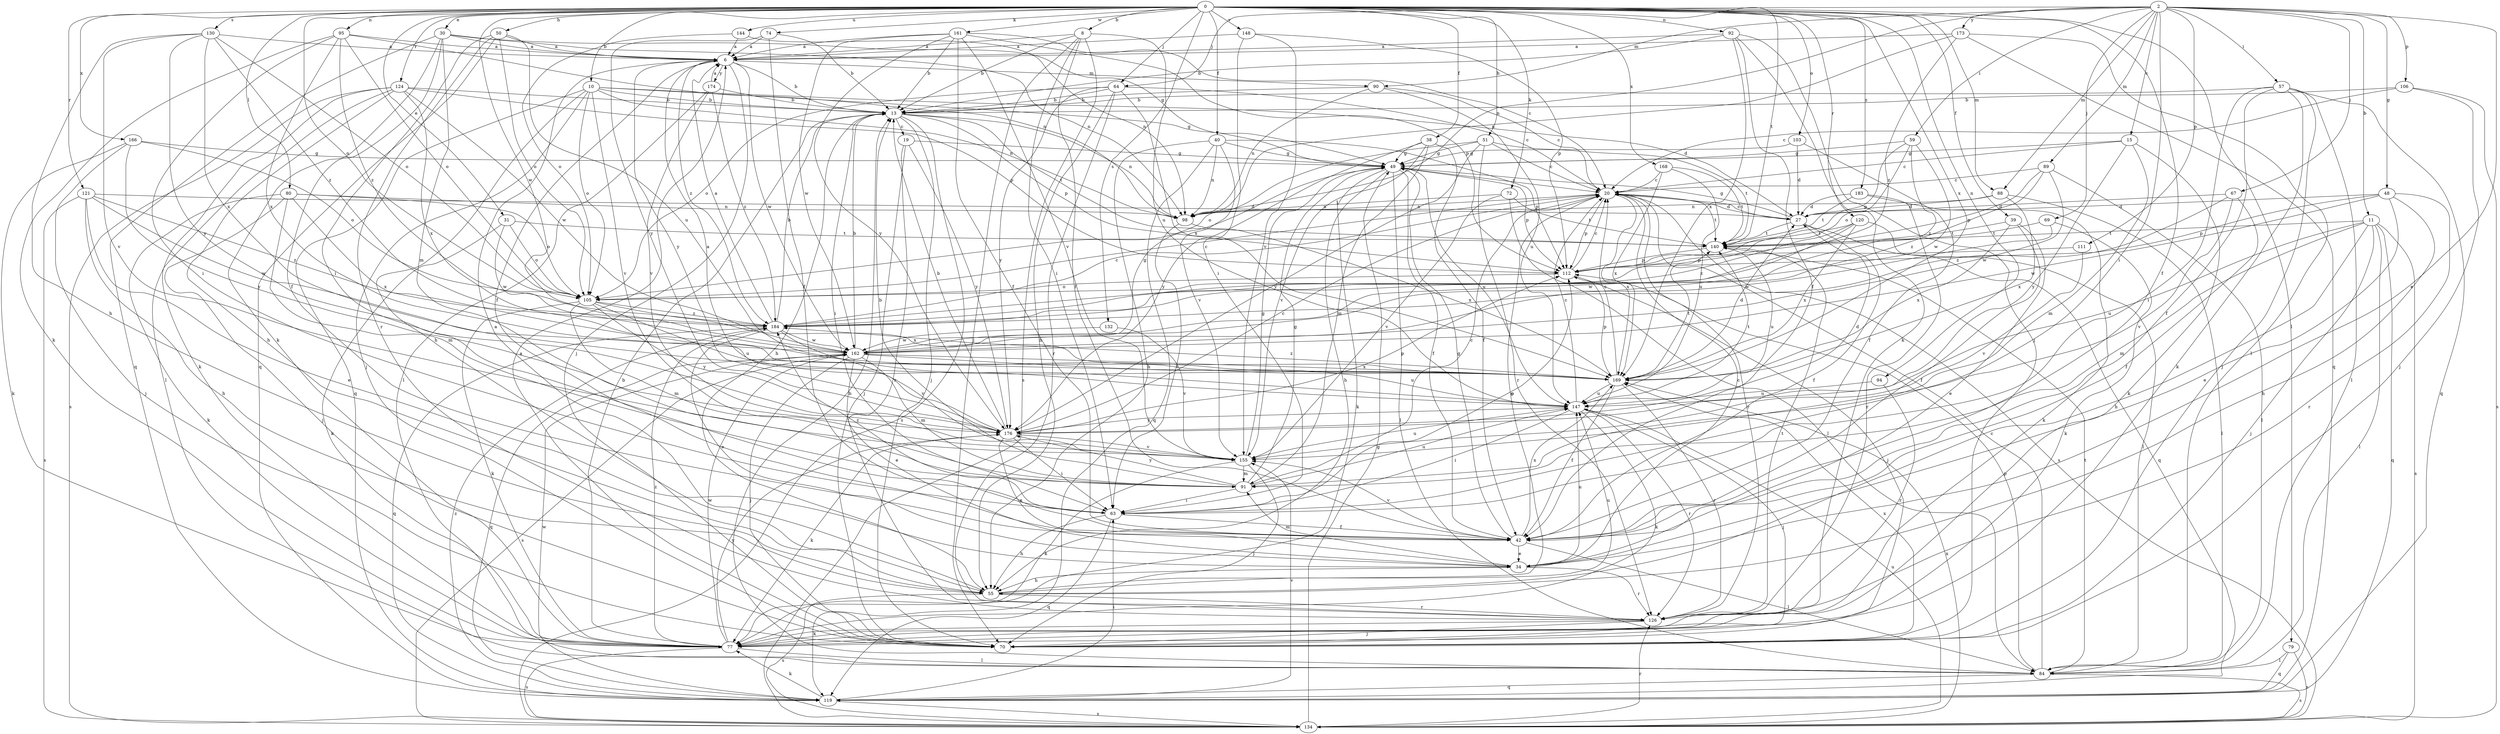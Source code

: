 strict digraph  {
0;
2;
6;
8;
10;
11;
13;
15;
19;
20;
27;
30;
31;
34;
38;
39;
40;
42;
48;
49;
50;
51;
55;
57;
59;
63;
64;
67;
69;
70;
72;
74;
77;
79;
80;
84;
88;
89;
90;
91;
92;
94;
95;
98;
103;
105;
106;
111;
112;
119;
120;
121;
124;
126;
130;
132;
134;
140;
144;
147;
148;
155;
161;
162;
166;
168;
169;
173;
174;
176;
183;
184;
0 -> 8  [label=b];
0 -> 10  [label=b];
0 -> 30  [label=e];
0 -> 31  [label=e];
0 -> 38  [label=f];
0 -> 39  [label=f];
0 -> 40  [label=f];
0 -> 42  [label=f];
0 -> 50  [label=h];
0 -> 51  [label=h];
0 -> 64  [label=j];
0 -> 72  [label=k];
0 -> 74  [label=k];
0 -> 79  [label=l];
0 -> 80  [label=l];
0 -> 88  [label=m];
0 -> 92  [label=n];
0 -> 94  [label=n];
0 -> 95  [label=n];
0 -> 103  [label=o];
0 -> 105  [label=o];
0 -> 120  [label=r];
0 -> 121  [label=r];
0 -> 124  [label=r];
0 -> 130  [label=s];
0 -> 132  [label=s];
0 -> 140  [label=t];
0 -> 144  [label=u];
0 -> 148  [label=v];
0 -> 161  [label=w];
0 -> 162  [label=w];
0 -> 166  [label=x];
0 -> 168  [label=x];
0 -> 169  [label=x];
0 -> 183  [label=z];
2 -> 11  [label=b];
2 -> 15  [label=c];
2 -> 34  [label=e];
2 -> 48  [label=g];
2 -> 57  [label=i];
2 -> 59  [label=i];
2 -> 63  [label=i];
2 -> 64  [label=j];
2 -> 67  [label=j];
2 -> 69  [label=j];
2 -> 88  [label=m];
2 -> 89  [label=m];
2 -> 90  [label=m];
2 -> 98  [label=n];
2 -> 106  [label=p];
2 -> 111  [label=p];
2 -> 173  [label=y];
6 -> 13  [label=b];
6 -> 42  [label=f];
6 -> 70  [label=j];
6 -> 90  [label=m];
6 -> 162  [label=w];
6 -> 174  [label=y];
6 -> 176  [label=y];
6 -> 184  [label=z];
8 -> 6  [label=a];
8 -> 13  [label=b];
8 -> 42  [label=f];
8 -> 63  [label=i];
8 -> 70  [label=j];
8 -> 134  [label=s];
8 -> 147  [label=u];
10 -> 13  [label=b];
10 -> 27  [label=d];
10 -> 49  [label=g];
10 -> 55  [label=h];
10 -> 70  [label=j];
10 -> 98  [label=n];
10 -> 105  [label=o];
10 -> 119  [label=q];
10 -> 155  [label=v];
11 -> 55  [label=h];
11 -> 70  [label=j];
11 -> 84  [label=l];
11 -> 91  [label=m];
11 -> 119  [label=q];
11 -> 134  [label=s];
11 -> 140  [label=t];
11 -> 147  [label=u];
13 -> 19  [label=c];
13 -> 55  [label=h];
13 -> 63  [label=i];
13 -> 70  [label=j];
13 -> 98  [label=n];
13 -> 112  [label=p];
13 -> 134  [label=s];
13 -> 140  [label=t];
15 -> 20  [label=c];
15 -> 49  [label=g];
15 -> 77  [label=k];
15 -> 91  [label=m];
15 -> 176  [label=y];
19 -> 49  [label=g];
19 -> 70  [label=j];
19 -> 126  [label=r];
19 -> 176  [label=y];
20 -> 27  [label=d];
20 -> 98  [label=n];
20 -> 112  [label=p];
20 -> 126  [label=r];
20 -> 134  [label=s];
20 -> 140  [label=t];
20 -> 169  [label=x];
27 -> 20  [label=c];
27 -> 42  [label=f];
27 -> 49  [label=g];
27 -> 119  [label=q];
27 -> 140  [label=t];
30 -> 6  [label=a];
30 -> 42  [label=f];
30 -> 49  [label=g];
30 -> 77  [label=k];
30 -> 91  [label=m];
30 -> 98  [label=n];
30 -> 119  [label=q];
31 -> 77  [label=k];
31 -> 105  [label=o];
31 -> 140  [label=t];
31 -> 162  [label=w];
34 -> 20  [label=c];
34 -> 55  [label=h];
34 -> 91  [label=m];
34 -> 126  [label=r];
34 -> 147  [label=u];
38 -> 42  [label=f];
38 -> 49  [label=g];
38 -> 91  [label=m];
38 -> 155  [label=v];
38 -> 176  [label=y];
39 -> 34  [label=e];
39 -> 42  [label=f];
39 -> 140  [label=t];
39 -> 169  [label=x];
40 -> 49  [label=g];
40 -> 55  [label=h];
40 -> 98  [label=n];
40 -> 112  [label=p];
40 -> 119  [label=q];
40 -> 155  [label=v];
42 -> 34  [label=e];
42 -> 49  [label=g];
42 -> 84  [label=l];
42 -> 155  [label=v];
42 -> 169  [label=x];
48 -> 27  [label=d];
48 -> 34  [label=e];
48 -> 55  [label=h];
48 -> 112  [label=p];
48 -> 126  [label=r];
48 -> 162  [label=w];
49 -> 20  [label=c];
49 -> 42  [label=f];
49 -> 55  [label=h];
49 -> 77  [label=k];
49 -> 84  [label=l];
49 -> 112  [label=p];
49 -> 147  [label=u];
50 -> 6  [label=a];
50 -> 63  [label=i];
50 -> 105  [label=o];
50 -> 119  [label=q];
50 -> 126  [label=r];
50 -> 147  [label=u];
51 -> 20  [label=c];
51 -> 49  [label=g];
51 -> 105  [label=o];
51 -> 126  [label=r];
51 -> 140  [label=t];
51 -> 176  [label=y];
55 -> 6  [label=a];
55 -> 20  [label=c];
55 -> 126  [label=r];
55 -> 134  [label=s];
55 -> 147  [label=u];
57 -> 13  [label=b];
57 -> 42  [label=f];
57 -> 63  [label=i];
57 -> 70  [label=j];
57 -> 77  [label=k];
57 -> 84  [label=l];
57 -> 119  [label=q];
59 -> 49  [label=g];
59 -> 105  [label=o];
59 -> 112  [label=p];
59 -> 162  [label=w];
59 -> 184  [label=z];
63 -> 42  [label=f];
63 -> 55  [label=h];
63 -> 112  [label=p];
63 -> 119  [label=q];
63 -> 184  [label=z];
64 -> 13  [label=b];
64 -> 20  [label=c];
64 -> 55  [label=h];
64 -> 105  [label=o];
64 -> 126  [label=r];
64 -> 169  [label=x];
64 -> 176  [label=y];
67 -> 27  [label=d];
67 -> 42  [label=f];
67 -> 155  [label=v];
67 -> 184  [label=z];
69 -> 77  [label=k];
69 -> 140  [label=t];
69 -> 162  [label=w];
70 -> 6  [label=a];
70 -> 169  [label=x];
72 -> 84  [label=l];
72 -> 98  [label=n];
72 -> 140  [label=t];
72 -> 155  [label=v];
74 -> 6  [label=a];
74 -> 13  [label=b];
74 -> 42  [label=f];
74 -> 176  [label=y];
77 -> 13  [label=b];
77 -> 84  [label=l];
77 -> 134  [label=s];
77 -> 162  [label=w];
77 -> 176  [label=y];
77 -> 184  [label=z];
79 -> 84  [label=l];
79 -> 119  [label=q];
79 -> 134  [label=s];
80 -> 70  [label=j];
80 -> 77  [label=k];
80 -> 91  [label=m];
80 -> 98  [label=n];
80 -> 105  [label=o];
80 -> 169  [label=x];
84 -> 13  [label=b];
84 -> 20  [label=c];
84 -> 112  [label=p];
84 -> 119  [label=q];
84 -> 134  [label=s];
84 -> 140  [label=t];
88 -> 27  [label=d];
88 -> 84  [label=l];
88 -> 98  [label=n];
88 -> 169  [label=x];
89 -> 20  [label=c];
89 -> 84  [label=l];
89 -> 112  [label=p];
89 -> 162  [label=w];
89 -> 184  [label=z];
90 -> 13  [label=b];
90 -> 20  [label=c];
90 -> 98  [label=n];
90 -> 147  [label=u];
91 -> 13  [label=b];
91 -> 20  [label=c];
91 -> 49  [label=g];
91 -> 63  [label=i];
91 -> 147  [label=u];
91 -> 176  [label=y];
92 -> 6  [label=a];
92 -> 13  [label=b];
92 -> 42  [label=f];
92 -> 70  [label=j];
92 -> 77  [label=k];
92 -> 169  [label=x];
94 -> 126  [label=r];
94 -> 147  [label=u];
95 -> 6  [label=a];
95 -> 63  [label=i];
95 -> 77  [label=k];
95 -> 98  [label=n];
95 -> 105  [label=o];
95 -> 169  [label=x];
95 -> 184  [label=z];
98 -> 63  [label=i];
98 -> 169  [label=x];
103 -> 27  [label=d];
103 -> 42  [label=f];
103 -> 49  [label=g];
105 -> 20  [label=c];
105 -> 77  [label=k];
105 -> 91  [label=m];
105 -> 147  [label=u];
105 -> 169  [label=x];
105 -> 176  [label=y];
105 -> 184  [label=z];
106 -> 13  [label=b];
106 -> 20  [label=c];
106 -> 70  [label=j];
106 -> 134  [label=s];
111 -> 112  [label=p];
111 -> 155  [label=v];
112 -> 20  [label=c];
112 -> 70  [label=j];
112 -> 105  [label=o];
119 -> 63  [label=i];
119 -> 77  [label=k];
119 -> 134  [label=s];
119 -> 155  [label=v];
119 -> 162  [label=w];
119 -> 184  [label=z];
120 -> 84  [label=l];
120 -> 140  [label=t];
120 -> 162  [label=w];
120 -> 169  [label=x];
120 -> 184  [label=z];
121 -> 27  [label=d];
121 -> 34  [label=e];
121 -> 55  [label=h];
121 -> 134  [label=s];
121 -> 162  [label=w];
121 -> 184  [label=z];
124 -> 13  [label=b];
124 -> 55  [label=h];
124 -> 77  [label=k];
124 -> 84  [label=l];
124 -> 112  [label=p];
124 -> 134  [label=s];
124 -> 162  [label=w];
124 -> 169  [label=x];
126 -> 70  [label=j];
126 -> 77  [label=k];
126 -> 140  [label=t];
130 -> 6  [label=a];
130 -> 55  [label=h];
130 -> 105  [label=o];
130 -> 155  [label=v];
130 -> 169  [label=x];
130 -> 176  [label=y];
130 -> 184  [label=z];
132 -> 155  [label=v];
132 -> 162  [label=w];
134 -> 49  [label=g];
134 -> 126  [label=r];
134 -> 147  [label=u];
134 -> 169  [label=x];
140 -> 112  [label=p];
140 -> 147  [label=u];
144 -> 6  [label=a];
144 -> 98  [label=n];
144 -> 105  [label=o];
147 -> 20  [label=c];
147 -> 63  [label=i];
147 -> 70  [label=j];
147 -> 77  [label=k];
147 -> 126  [label=r];
147 -> 140  [label=t];
147 -> 176  [label=y];
148 -> 6  [label=a];
148 -> 63  [label=i];
148 -> 112  [label=p];
148 -> 155  [label=v];
155 -> 49  [label=g];
155 -> 70  [label=j];
155 -> 77  [label=k];
155 -> 91  [label=m];
155 -> 147  [label=u];
161 -> 6  [label=a];
161 -> 13  [label=b];
161 -> 20  [label=c];
161 -> 42  [label=f];
161 -> 112  [label=p];
161 -> 155  [label=v];
161 -> 162  [label=w];
161 -> 176  [label=y];
162 -> 13  [label=b];
162 -> 34  [label=e];
162 -> 49  [label=g];
162 -> 70  [label=j];
162 -> 91  [label=m];
162 -> 119  [label=q];
162 -> 134  [label=s];
162 -> 147  [label=u];
162 -> 169  [label=x];
166 -> 49  [label=g];
166 -> 70  [label=j];
166 -> 77  [label=k];
166 -> 105  [label=o];
166 -> 176  [label=y];
168 -> 20  [label=c];
168 -> 140  [label=t];
168 -> 147  [label=u];
168 -> 169  [label=x];
169 -> 20  [label=c];
169 -> 27  [label=d];
169 -> 42  [label=f];
169 -> 112  [label=p];
169 -> 126  [label=r];
169 -> 140  [label=t];
169 -> 147  [label=u];
169 -> 184  [label=z];
173 -> 6  [label=a];
173 -> 84  [label=l];
173 -> 98  [label=n];
173 -> 119  [label=q];
173 -> 184  [label=z];
174 -> 6  [label=a];
174 -> 13  [label=b];
174 -> 84  [label=l];
174 -> 155  [label=v];
174 -> 184  [label=z];
176 -> 6  [label=a];
176 -> 13  [label=b];
176 -> 20  [label=c];
176 -> 27  [label=d];
176 -> 34  [label=e];
176 -> 63  [label=i];
176 -> 77  [label=k];
176 -> 112  [label=p];
176 -> 155  [label=v];
183 -> 27  [label=d];
183 -> 77  [label=k];
183 -> 126  [label=r];
183 -> 140  [label=t];
184 -> 6  [label=a];
184 -> 13  [label=b];
184 -> 20  [label=c];
184 -> 34  [label=e];
184 -> 119  [label=q];
184 -> 155  [label=v];
184 -> 162  [label=w];
}
